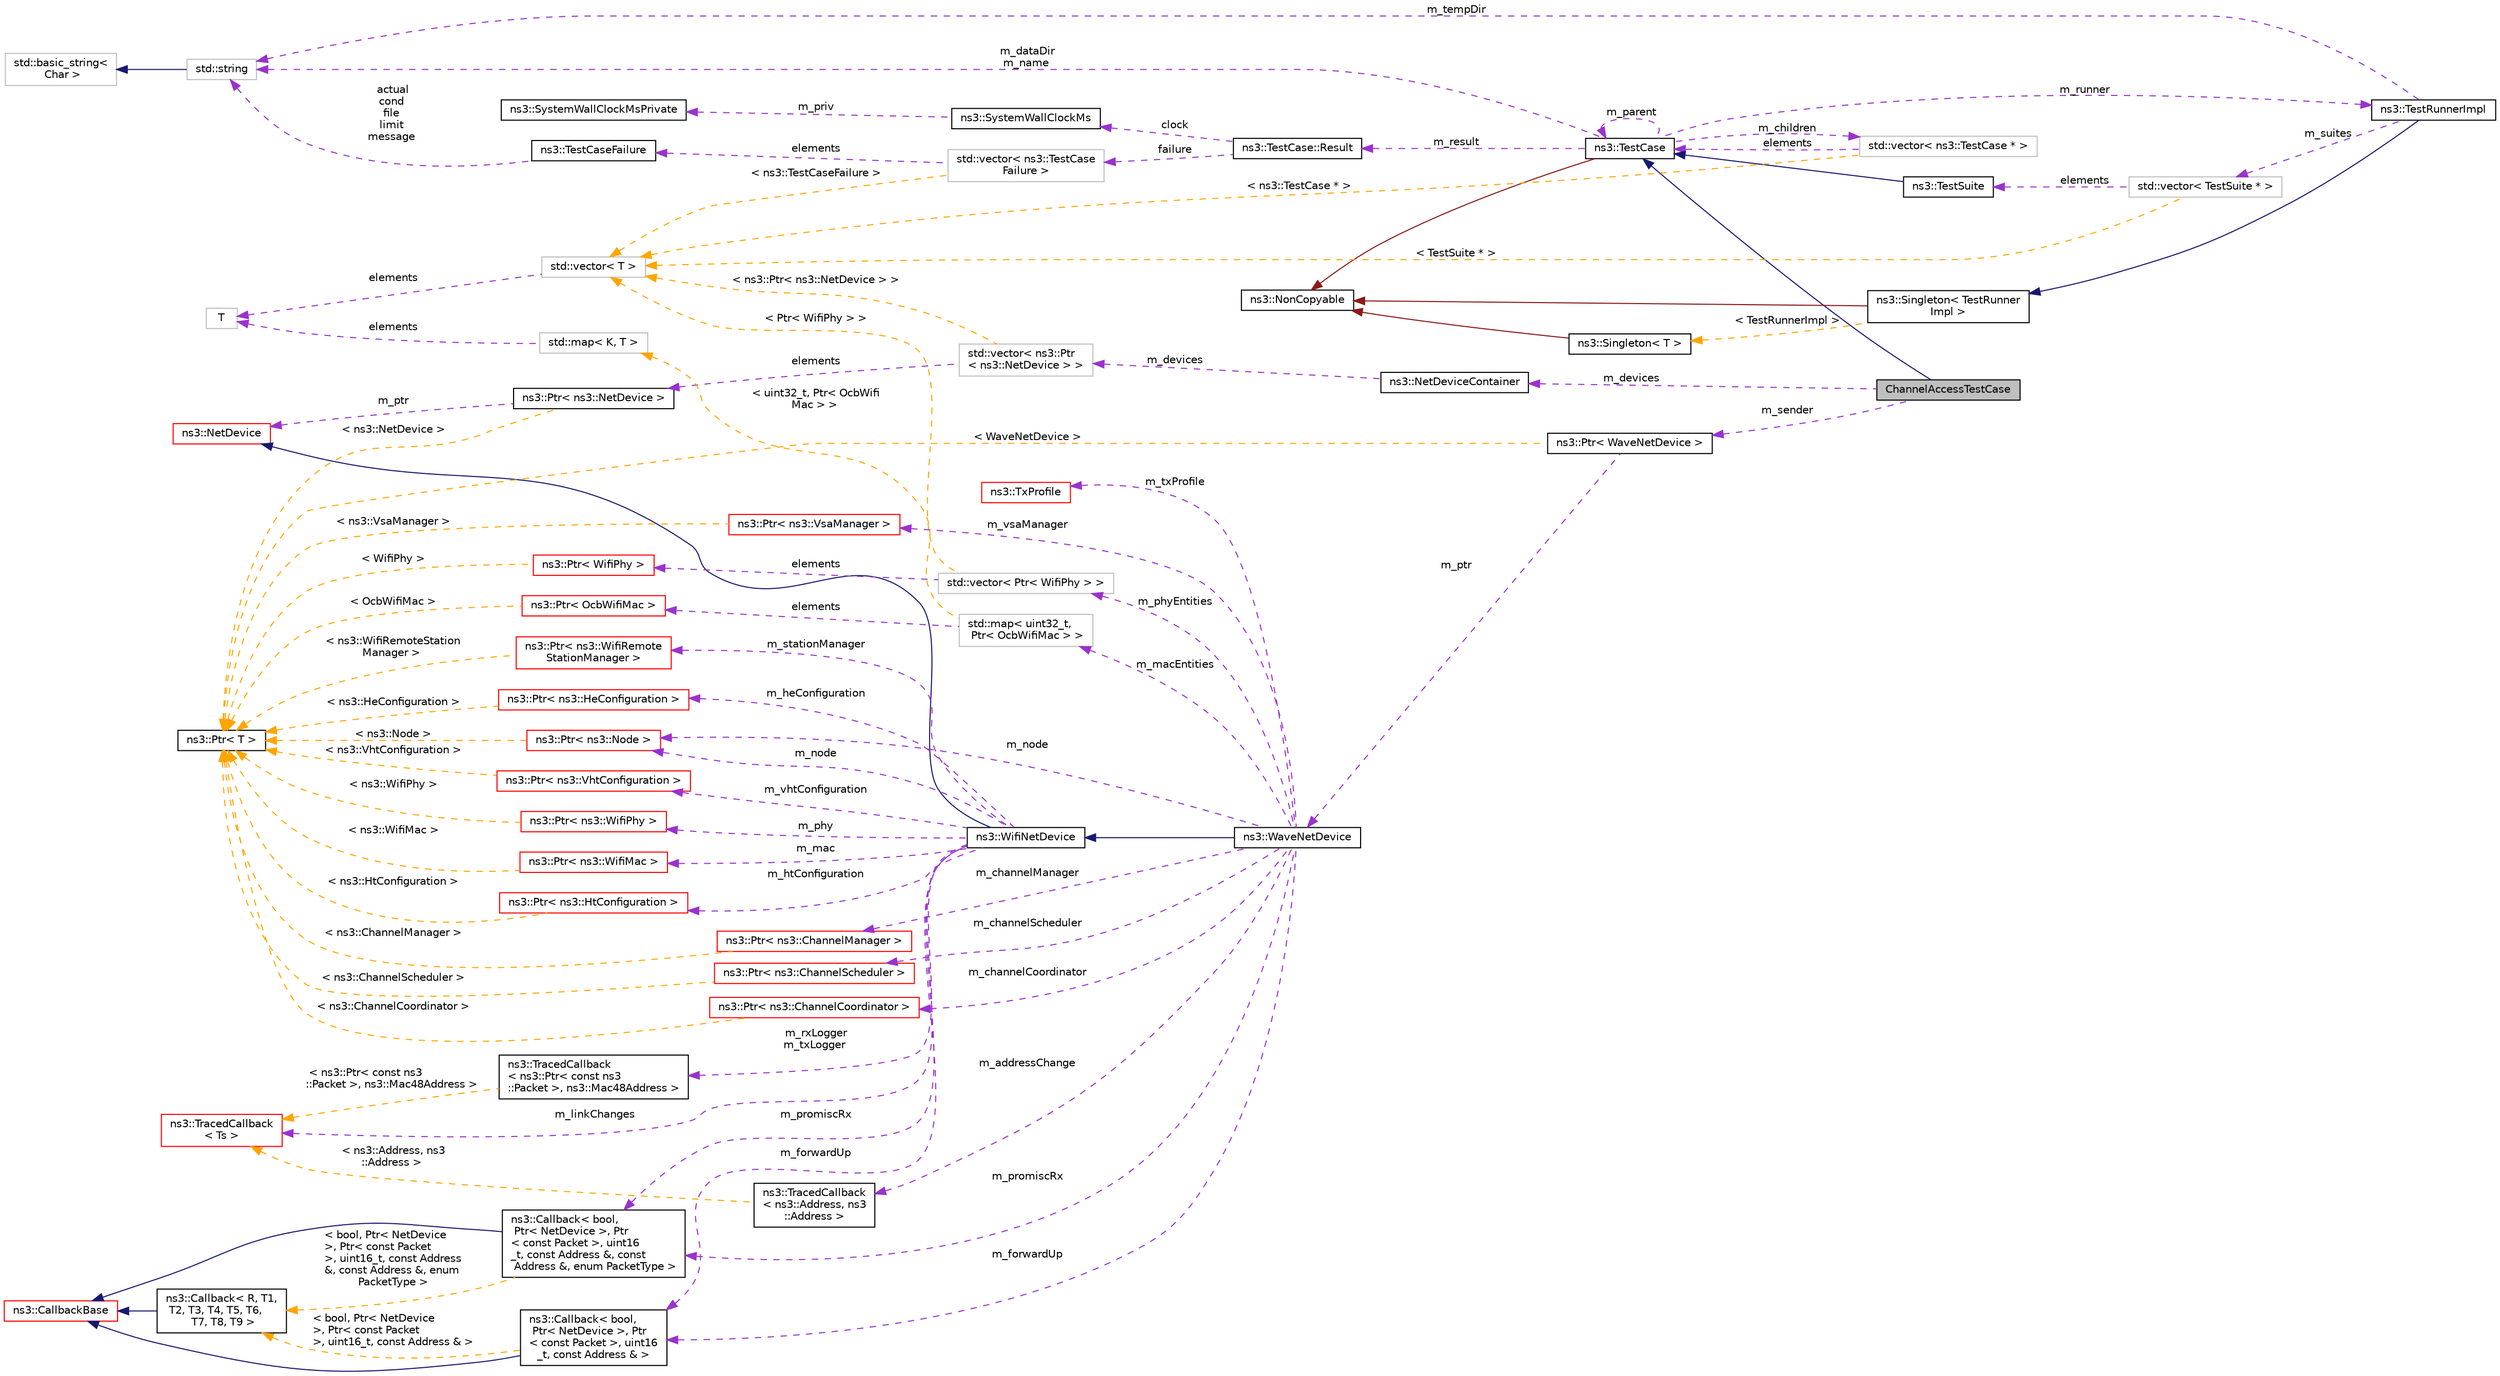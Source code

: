 digraph "ChannelAccessTestCase"
{
 // LATEX_PDF_SIZE
  edge [fontname="Helvetica",fontsize="10",labelfontname="Helvetica",labelfontsize="10"];
  node [fontname="Helvetica",fontsize="10",shape=record];
  rankdir="LR";
  Node1 [label="ChannelAccessTestCase",height=0.2,width=0.4,color="black", fillcolor="grey75", style="filled", fontcolor="black",tooltip="This test case tests channel access assignments which is done by StartSch and StopSch method of WaveN..."];
  Node2 -> Node1 [dir="back",color="midnightblue",fontsize="10",style="solid",fontname="Helvetica"];
  Node2 [label="ns3::TestCase",height=0.2,width=0.4,color="black", fillcolor="white", style="filled",URL="$classns3_1_1_test_case.html",tooltip="encapsulates test code"];
  Node3 -> Node2 [dir="back",color="firebrick4",fontsize="10",style="solid",fontname="Helvetica"];
  Node3 [label="ns3::NonCopyable",height=0.2,width=0.4,color="black", fillcolor="white", style="filled",URL="$classns3_1_1_non_copyable.html",tooltip="A base class for (non-Singleton) objects which shouldn't be copied."];
  Node4 -> Node2 [dir="back",color="darkorchid3",fontsize="10",style="dashed",label=" m_children" ,fontname="Helvetica"];
  Node4 [label="std::vector\< ns3::TestCase * \>",height=0.2,width=0.4,color="grey75", fillcolor="white", style="filled",tooltip=" "];
  Node2 -> Node4 [dir="back",color="darkorchid3",fontsize="10",style="dashed",label=" elements" ,fontname="Helvetica"];
  Node5 -> Node4 [dir="back",color="orange",fontsize="10",style="dashed",label=" \< ns3::TestCase * \>" ,fontname="Helvetica"];
  Node5 [label="std::vector\< T \>",height=0.2,width=0.4,color="grey75", fillcolor="white", style="filled",tooltip=" "];
  Node6 -> Node5 [dir="back",color="darkorchid3",fontsize="10",style="dashed",label=" elements" ,fontname="Helvetica"];
  Node6 [label="T",height=0.2,width=0.4,color="grey75", fillcolor="white", style="filled",tooltip=" "];
  Node7 -> Node2 [dir="back",color="darkorchid3",fontsize="10",style="dashed",label=" m_dataDir\nm_name" ,fontname="Helvetica"];
  Node7 [label="std::string",height=0.2,width=0.4,color="grey75", fillcolor="white", style="filled",tooltip=" "];
  Node8 -> Node7 [dir="back",color="midnightblue",fontsize="10",style="solid",fontname="Helvetica"];
  Node8 [label="std::basic_string\<\l Char \>",height=0.2,width=0.4,color="grey75", fillcolor="white", style="filled",tooltip=" "];
  Node9 -> Node2 [dir="back",color="darkorchid3",fontsize="10",style="dashed",label=" m_runner" ,fontname="Helvetica"];
  Node9 [label="ns3::TestRunnerImpl",height=0.2,width=0.4,color="black", fillcolor="white", style="filled",URL="$classns3_1_1_test_runner_impl.html",tooltip="Container for all tests."];
  Node10 -> Node9 [dir="back",color="midnightblue",fontsize="10",style="solid",fontname="Helvetica"];
  Node10 [label="ns3::Singleton\< TestRunner\lImpl \>",height=0.2,width=0.4,color="black", fillcolor="white", style="filled",URL="$classns3_1_1_singleton.html",tooltip=" "];
  Node3 -> Node10 [dir="back",color="firebrick4",fontsize="10",style="solid",fontname="Helvetica"];
  Node11 -> Node10 [dir="back",color="orange",fontsize="10",style="dashed",label=" \< TestRunnerImpl \>" ,fontname="Helvetica"];
  Node11 [label="ns3::Singleton\< T \>",height=0.2,width=0.4,color="black", fillcolor="white", style="filled",URL="$classns3_1_1_singleton.html",tooltip="A template singleton."];
  Node3 -> Node11 [dir="back",color="firebrick4",fontsize="10",style="solid",fontname="Helvetica"];
  Node12 -> Node9 [dir="back",color="darkorchid3",fontsize="10",style="dashed",label=" m_suites" ,fontname="Helvetica"];
  Node12 [label="std::vector\< TestSuite * \>",height=0.2,width=0.4,color="grey75", fillcolor="white", style="filled",tooltip=" "];
  Node13 -> Node12 [dir="back",color="darkorchid3",fontsize="10",style="dashed",label=" elements" ,fontname="Helvetica"];
  Node13 [label="ns3::TestSuite",height=0.2,width=0.4,color="black", fillcolor="white", style="filled",URL="$classns3_1_1_test_suite.html",tooltip="A suite of tests to run."];
  Node2 -> Node13 [dir="back",color="midnightblue",fontsize="10",style="solid",fontname="Helvetica"];
  Node5 -> Node12 [dir="back",color="orange",fontsize="10",style="dashed",label=" \< TestSuite * \>" ,fontname="Helvetica"];
  Node7 -> Node9 [dir="back",color="darkorchid3",fontsize="10",style="dashed",label=" m_tempDir" ,fontname="Helvetica"];
  Node2 -> Node2 [dir="back",color="darkorchid3",fontsize="10",style="dashed",label=" m_parent" ,fontname="Helvetica"];
  Node14 -> Node2 [dir="back",color="darkorchid3",fontsize="10",style="dashed",label=" m_result" ,fontname="Helvetica"];
  Node14 [label="ns3::TestCase::Result",height=0.2,width=0.4,color="black", fillcolor="white", style="filled",URL="$structns3_1_1_test_case_1_1_result.html",tooltip="Container for results from a TestCase."];
  Node15 -> Node14 [dir="back",color="darkorchid3",fontsize="10",style="dashed",label=" failure" ,fontname="Helvetica"];
  Node15 [label="std::vector\< ns3::TestCase\lFailure \>",height=0.2,width=0.4,color="grey75", fillcolor="white", style="filled",tooltip=" "];
  Node16 -> Node15 [dir="back",color="darkorchid3",fontsize="10",style="dashed",label=" elements" ,fontname="Helvetica"];
  Node16 [label="ns3::TestCaseFailure",height=0.2,width=0.4,color="black", fillcolor="white", style="filled",URL="$structns3_1_1_test_case_failure.html",tooltip="Container for details of a test failure."];
  Node7 -> Node16 [dir="back",color="darkorchid3",fontsize="10",style="dashed",label=" actual\ncond\nfile\nlimit\nmessage" ,fontname="Helvetica"];
  Node5 -> Node15 [dir="back",color="orange",fontsize="10",style="dashed",label=" \< ns3::TestCaseFailure \>" ,fontname="Helvetica"];
  Node17 -> Node14 [dir="back",color="darkorchid3",fontsize="10",style="dashed",label=" clock" ,fontname="Helvetica"];
  Node17 [label="ns3::SystemWallClockMs",height=0.2,width=0.4,color="black", fillcolor="white", style="filled",URL="$classns3_1_1_system_wall_clock_ms.html",tooltip="Measure elapsed wall clock time in milliseconds."];
  Node18 -> Node17 [dir="back",color="darkorchid3",fontsize="10",style="dashed",label=" m_priv" ,fontname="Helvetica"];
  Node18 [label="ns3::SystemWallClockMsPrivate",height=0.2,width=0.4,color="black", fillcolor="white", style="filled",URL="$classns3_1_1_system_wall_clock_ms_private.html",tooltip="System-dependent implementation for SystemWallClockMs."];
  Node19 -> Node1 [dir="back",color="darkorchid3",fontsize="10",style="dashed",label=" m_devices" ,fontname="Helvetica"];
  Node19 [label="ns3::NetDeviceContainer",height=0.2,width=0.4,color="black", fillcolor="white", style="filled",URL="$classns3_1_1_net_device_container.html",tooltip="holds a vector of ns3::NetDevice pointers"];
  Node20 -> Node19 [dir="back",color="darkorchid3",fontsize="10",style="dashed",label=" m_devices" ,fontname="Helvetica"];
  Node20 [label="std::vector\< ns3::Ptr\l\< ns3::NetDevice \> \>",height=0.2,width=0.4,color="grey75", fillcolor="white", style="filled",tooltip=" "];
  Node21 -> Node20 [dir="back",color="darkorchid3",fontsize="10",style="dashed",label=" elements" ,fontname="Helvetica"];
  Node21 [label="ns3::Ptr\< ns3::NetDevice \>",height=0.2,width=0.4,color="black", fillcolor="white", style="filled",URL="$classns3_1_1_ptr.html",tooltip=" "];
  Node22 -> Node21 [dir="back",color="darkorchid3",fontsize="10",style="dashed",label=" m_ptr" ,fontname="Helvetica"];
  Node22 [label="ns3::NetDevice",height=0.2,width=0.4,color="red", fillcolor="white", style="filled",URL="$classns3_1_1_net_device.html",tooltip="Network layer to device interface."];
  Node30 -> Node21 [dir="back",color="orange",fontsize="10",style="dashed",label=" \< ns3::NetDevice \>" ,fontname="Helvetica"];
  Node30 [label="ns3::Ptr\< T \>",height=0.2,width=0.4,color="black", fillcolor="white", style="filled",URL="$classns3_1_1_ptr.html",tooltip="Smart pointer class similar to boost::intrusive_ptr."];
  Node5 -> Node20 [dir="back",color="orange",fontsize="10",style="dashed",label=" \< ns3::Ptr\< ns3::NetDevice \> \>" ,fontname="Helvetica"];
  Node31 -> Node1 [dir="back",color="darkorchid3",fontsize="10",style="dashed",label=" m_sender" ,fontname="Helvetica"];
  Node31 [label="ns3::Ptr\< WaveNetDevice \>",height=0.2,width=0.4,color="black", fillcolor="white", style="filled",URL="$classns3_1_1_ptr.html",tooltip=" "];
  Node32 -> Node31 [dir="back",color="darkorchid3",fontsize="10",style="dashed",label=" m_ptr" ,fontname="Helvetica"];
  Node32 [label="ns3::WaveNetDevice",height=0.2,width=0.4,color="black", fillcolor="white", style="filled",URL="$classns3_1_1_wave_net_device.html",tooltip="This class holds together multiple, ns3::WifiPhy, and ns3::OcbWifiMac (including ns3::WifiRemoteStati..."];
  Node33 -> Node32 [dir="back",color="midnightblue",fontsize="10",style="solid",fontname="Helvetica"];
  Node33 [label="ns3::WifiNetDevice",height=0.2,width=0.4,color="black", fillcolor="white", style="filled",URL="$classns3_1_1_wifi_net_device.html",tooltip="Hold together all Wifi-related objects."];
  Node22 -> Node33 [dir="back",color="midnightblue",fontsize="10",style="solid",fontname="Helvetica"];
  Node34 -> Node33 [dir="back",color="darkorchid3",fontsize="10",style="dashed",label=" m_mac" ,fontname="Helvetica"];
  Node34 [label="ns3::Ptr\< ns3::WifiMac \>",height=0.2,width=0.4,color="red", fillcolor="white", style="filled",URL="$classns3_1_1_ptr.html",tooltip=" "];
  Node30 -> Node34 [dir="back",color="orange",fontsize="10",style="dashed",label=" \< ns3::WifiMac \>" ,fontname="Helvetica"];
  Node46 -> Node33 [dir="back",color="darkorchid3",fontsize="10",style="dashed",label=" m_rxLogger\nm_txLogger" ,fontname="Helvetica"];
  Node46 [label="ns3::TracedCallback\l\< ns3::Ptr\< const ns3\l::Packet \>, ns3::Mac48Address \>",height=0.2,width=0.4,color="black", fillcolor="white", style="filled",URL="$classns3_1_1_traced_callback.html",tooltip=" "];
  Node37 -> Node46 [dir="back",color="orange",fontsize="10",style="dashed",label=" \< ns3::Ptr\< const ns3\l::Packet \>, ns3::Mac48Address \>" ,fontname="Helvetica"];
  Node37 [label="ns3::TracedCallback\l\< Ts \>",height=0.2,width=0.4,color="red", fillcolor="white", style="filled",URL="$classns3_1_1_traced_callback.html",tooltip="Forward calls to a chain of Callback."];
  Node47 -> Node33 [dir="back",color="darkorchid3",fontsize="10",style="dashed",label=" m_promiscRx" ,fontname="Helvetica"];
  Node47 [label="ns3::Callback\< bool,\l Ptr\< NetDevice \>, Ptr\l\< const Packet \>, uint16\l_t, const Address &, const\l Address &, enum PacketType \>",height=0.2,width=0.4,color="black", fillcolor="white", style="filled",URL="$classns3_1_1_callback.html",tooltip=" "];
  Node40 -> Node47 [dir="back",color="midnightblue",fontsize="10",style="solid",fontname="Helvetica"];
  Node40 [label="ns3::CallbackBase",height=0.2,width=0.4,color="red", fillcolor="white", style="filled",URL="$classns3_1_1_callback_base.html",tooltip="Base class for Callback class."];
  Node44 -> Node47 [dir="back",color="orange",fontsize="10",style="dashed",label=" \< bool, Ptr\< NetDevice\l \>, Ptr\< const Packet\l \>, uint16_t, const Address\l &, const Address &, enum\l PacketType \>" ,fontname="Helvetica"];
  Node44 [label="ns3::Callback\< R, T1,\l T2, T3, T4, T5, T6,\l T7, T8, T9 \>",height=0.2,width=0.4,color="black", fillcolor="white", style="filled",URL="$classns3_1_1_callback.html",tooltip="Callback template class."];
  Node40 -> Node44 [dir="back",color="midnightblue",fontsize="10",style="solid",fontname="Helvetica"];
  Node48 -> Node33 [dir="back",color="darkorchid3",fontsize="10",style="dashed",label=" m_htConfiguration" ,fontname="Helvetica"];
  Node48 [label="ns3::Ptr\< ns3::HtConfiguration \>",height=0.2,width=0.4,color="red", fillcolor="white", style="filled",URL="$classns3_1_1_ptr.html",tooltip=" "];
  Node30 -> Node48 [dir="back",color="orange",fontsize="10",style="dashed",label=" \< ns3::HtConfiguration \>" ,fontname="Helvetica"];
  Node50 -> Node33 [dir="back",color="darkorchid3",fontsize="10",style="dashed",label=" m_stationManager" ,fontname="Helvetica"];
  Node50 [label="ns3::Ptr\< ns3::WifiRemote\lStationManager \>",height=0.2,width=0.4,color="red", fillcolor="white", style="filled",URL="$classns3_1_1_ptr.html",tooltip=" "];
  Node30 -> Node50 [dir="back",color="orange",fontsize="10",style="dashed",label=" \< ns3::WifiRemoteStation\lManager \>" ,fontname="Helvetica"];
  Node180 -> Node33 [dir="back",color="darkorchid3",fontsize="10",style="dashed",label=" m_node" ,fontname="Helvetica"];
  Node180 [label="ns3::Ptr\< ns3::Node \>",height=0.2,width=0.4,color="red", fillcolor="white", style="filled",URL="$classns3_1_1_ptr.html",tooltip=" "];
  Node30 -> Node180 [dir="back",color="orange",fontsize="10",style="dashed",label=" \< ns3::Node \>" ,fontname="Helvetica"];
  Node37 -> Node33 [dir="back",color="darkorchid3",fontsize="10",style="dashed",label=" m_linkChanges" ,fontname="Helvetica"];
  Node204 -> Node33 [dir="back",color="darkorchid3",fontsize="10",style="dashed",label=" m_forwardUp" ,fontname="Helvetica"];
  Node204 [label="ns3::Callback\< bool,\l Ptr\< NetDevice \>, Ptr\l\< const Packet \>, uint16\l_t, const Address & \>",height=0.2,width=0.4,color="black", fillcolor="white", style="filled",URL="$classns3_1_1_callback.html",tooltip=" "];
  Node40 -> Node204 [dir="back",color="midnightblue",fontsize="10",style="solid",fontname="Helvetica"];
  Node44 -> Node204 [dir="back",color="orange",fontsize="10",style="dashed",label=" \< bool, Ptr\< NetDevice\l \>, Ptr\< const Packet\l \>, uint16_t, const Address & \>" ,fontname="Helvetica"];
  Node205 -> Node33 [dir="back",color="darkorchid3",fontsize="10",style="dashed",label=" m_heConfiguration" ,fontname="Helvetica"];
  Node205 [label="ns3::Ptr\< ns3::HeConfiguration \>",height=0.2,width=0.4,color="red", fillcolor="white", style="filled",URL="$classns3_1_1_ptr.html",tooltip=" "];
  Node30 -> Node205 [dir="back",color="orange",fontsize="10",style="dashed",label=" \< ns3::HeConfiguration \>" ,fontname="Helvetica"];
  Node75 -> Node33 [dir="back",color="darkorchid3",fontsize="10",style="dashed",label=" m_phy" ,fontname="Helvetica"];
  Node75 [label="ns3::Ptr\< ns3::WifiPhy \>",height=0.2,width=0.4,color="red", fillcolor="white", style="filled",URL="$classns3_1_1_ptr.html",tooltip=" "];
  Node30 -> Node75 [dir="back",color="orange",fontsize="10",style="dashed",label=" \< ns3::WifiPhy \>" ,fontname="Helvetica"];
  Node207 -> Node33 [dir="back",color="darkorchid3",fontsize="10",style="dashed",label=" m_vhtConfiguration" ,fontname="Helvetica"];
  Node207 [label="ns3::Ptr\< ns3::VhtConfiguration \>",height=0.2,width=0.4,color="red", fillcolor="white", style="filled",URL="$classns3_1_1_ptr.html",tooltip=" "];
  Node30 -> Node207 [dir="back",color="orange",fontsize="10",style="dashed",label=" \< ns3::VhtConfiguration \>" ,fontname="Helvetica"];
  Node47 -> Node32 [dir="back",color="darkorchid3",fontsize="10",style="dashed",label=" m_promiscRx" ,fontname="Helvetica"];
  Node209 -> Node32 [dir="back",color="darkorchid3",fontsize="10",style="dashed",label=" m_macEntities" ,fontname="Helvetica"];
  Node209 [label="std::map\< uint32_t,\l Ptr\< OcbWifiMac \> \>",height=0.2,width=0.4,color="grey75", fillcolor="white", style="filled",tooltip=" "];
  Node210 -> Node209 [dir="back",color="darkorchid3",fontsize="10",style="dashed",label=" elements" ,fontname="Helvetica"];
  Node210 [label="ns3::Ptr\< OcbWifiMac \>",height=0.2,width=0.4,color="red", fillcolor="white", style="filled",URL="$classns3_1_1_ptr.html",tooltip=" "];
  Node30 -> Node210 [dir="back",color="orange",fontsize="10",style="dashed",label=" \< OcbWifiMac \>" ,fontname="Helvetica"];
  Node82 -> Node209 [dir="back",color="orange",fontsize="10",style="dashed",label=" \< uint32_t, Ptr\< OcbWifi\lMac \> \>" ,fontname="Helvetica"];
  Node82 [label="std::map\< K, T \>",height=0.2,width=0.4,color="grey75", fillcolor="white", style="filled",tooltip=" "];
  Node6 -> Node82 [dir="back",color="darkorchid3",fontsize="10",style="dashed",label=" elements" ,fontname="Helvetica"];
  Node282 -> Node32 [dir="back",color="darkorchid3",fontsize="10",style="dashed",label=" m_phyEntities" ,fontname="Helvetica"];
  Node282 [label="std::vector\< Ptr\< WifiPhy \> \>",height=0.2,width=0.4,color="grey75", fillcolor="white", style="filled",tooltip=" "];
  Node283 -> Node282 [dir="back",color="darkorchid3",fontsize="10",style="dashed",label=" elements" ,fontname="Helvetica"];
  Node283 [label="ns3::Ptr\< WifiPhy \>",height=0.2,width=0.4,color="red", fillcolor="white", style="filled",URL="$classns3_1_1_ptr.html",tooltip=" "];
  Node30 -> Node283 [dir="back",color="orange",fontsize="10",style="dashed",label=" \< WifiPhy \>" ,fontname="Helvetica"];
  Node5 -> Node282 [dir="back",color="orange",fontsize="10",style="dashed",label=" \< Ptr\< WifiPhy \> \>" ,fontname="Helvetica"];
  Node180 -> Node32 [dir="back",color="darkorchid3",fontsize="10",style="dashed",label=" m_node" ,fontname="Helvetica"];
  Node284 -> Node32 [dir="back",color="darkorchid3",fontsize="10",style="dashed",label=" m_channelCoordinator" ,fontname="Helvetica"];
  Node284 [label="ns3::Ptr\< ns3::ChannelCoordinator \>",height=0.2,width=0.4,color="red", fillcolor="white", style="filled",URL="$classns3_1_1_ptr.html",tooltip=" "];
  Node30 -> Node284 [dir="back",color="orange",fontsize="10",style="dashed",label=" \< ns3::ChannelCoordinator \>" ,fontname="Helvetica"];
  Node204 -> Node32 [dir="back",color="darkorchid3",fontsize="10",style="dashed",label=" m_forwardUp" ,fontname="Helvetica"];
  Node290 -> Node32 [dir="back",color="darkorchid3",fontsize="10",style="dashed",label=" m_channelManager" ,fontname="Helvetica"];
  Node290 [label="ns3::Ptr\< ns3::ChannelManager \>",height=0.2,width=0.4,color="red", fillcolor="white", style="filled",URL="$classns3_1_1_ptr.html",tooltip=" "];
  Node30 -> Node290 [dir="back",color="orange",fontsize="10",style="dashed",label=" \< ns3::ChannelManager \>" ,fontname="Helvetica"];
  Node294 -> Node32 [dir="back",color="darkorchid3",fontsize="10",style="dashed",label=" m_txProfile" ,fontname="Helvetica"];
  Node294 [label="ns3::TxProfile",height=0.2,width=0.4,color="red", fillcolor="white", style="filled",URL="$structns3_1_1_tx_profile.html",tooltip=" "];
  Node295 -> Node32 [dir="back",color="darkorchid3",fontsize="10",style="dashed",label=" m_vsaManager" ,fontname="Helvetica"];
  Node295 [label="ns3::Ptr\< ns3::VsaManager \>",height=0.2,width=0.4,color="red", fillcolor="white", style="filled",URL="$classns3_1_1_ptr.html",tooltip=" "];
  Node30 -> Node295 [dir="back",color="orange",fontsize="10",style="dashed",label=" \< ns3::VsaManager \>" ,fontname="Helvetica"];
  Node302 -> Node32 [dir="back",color="darkorchid3",fontsize="10",style="dashed",label=" m_addressChange" ,fontname="Helvetica"];
  Node302 [label="ns3::TracedCallback\l\< ns3::Address, ns3\l::Address \>",height=0.2,width=0.4,color="black", fillcolor="white", style="filled",URL="$classns3_1_1_traced_callback.html",tooltip=" "];
  Node37 -> Node302 [dir="back",color="orange",fontsize="10",style="dashed",label=" \< ns3::Address, ns3\l::Address \>" ,fontname="Helvetica"];
  Node303 -> Node32 [dir="back",color="darkorchid3",fontsize="10",style="dashed",label=" m_channelScheduler" ,fontname="Helvetica"];
  Node303 [label="ns3::Ptr\< ns3::ChannelScheduler \>",height=0.2,width=0.4,color="red", fillcolor="white", style="filled",URL="$classns3_1_1_ptr.html",tooltip=" "];
  Node30 -> Node303 [dir="back",color="orange",fontsize="10",style="dashed",label=" \< ns3::ChannelScheduler \>" ,fontname="Helvetica"];
  Node30 -> Node31 [dir="back",color="orange",fontsize="10",style="dashed",label=" \< WaveNetDevice \>" ,fontname="Helvetica"];
}
